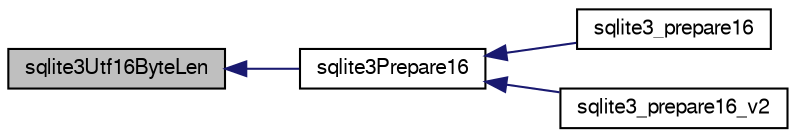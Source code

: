 digraph "sqlite3Utf16ByteLen"
{
  edge [fontname="FreeSans",fontsize="10",labelfontname="FreeSans",labelfontsize="10"];
  node [fontname="FreeSans",fontsize="10",shape=record];
  rankdir="LR";
  Node734002 [label="sqlite3Utf16ByteLen",height=0.2,width=0.4,color="black", fillcolor="grey75", style="filled", fontcolor="black"];
  Node734002 -> Node734003 [dir="back",color="midnightblue",fontsize="10",style="solid",fontname="FreeSans"];
  Node734003 [label="sqlite3Prepare16",height=0.2,width=0.4,color="black", fillcolor="white", style="filled",URL="$sqlite3_8c.html#a5842e6724b91885125f83c438da1f15b"];
  Node734003 -> Node734004 [dir="back",color="midnightblue",fontsize="10",style="solid",fontname="FreeSans"];
  Node734004 [label="sqlite3_prepare16",height=0.2,width=0.4,color="black", fillcolor="white", style="filled",URL="$sqlite3_8h.html#ad1651e0e1c121ec4027dbd419eb8daca"];
  Node734003 -> Node734005 [dir="back",color="midnightblue",fontsize="10",style="solid",fontname="FreeSans"];
  Node734005 [label="sqlite3_prepare16_v2",height=0.2,width=0.4,color="black", fillcolor="white", style="filled",URL="$sqlite3_8h.html#ad1768867c1e3f150ebafb122c244a228"];
}
